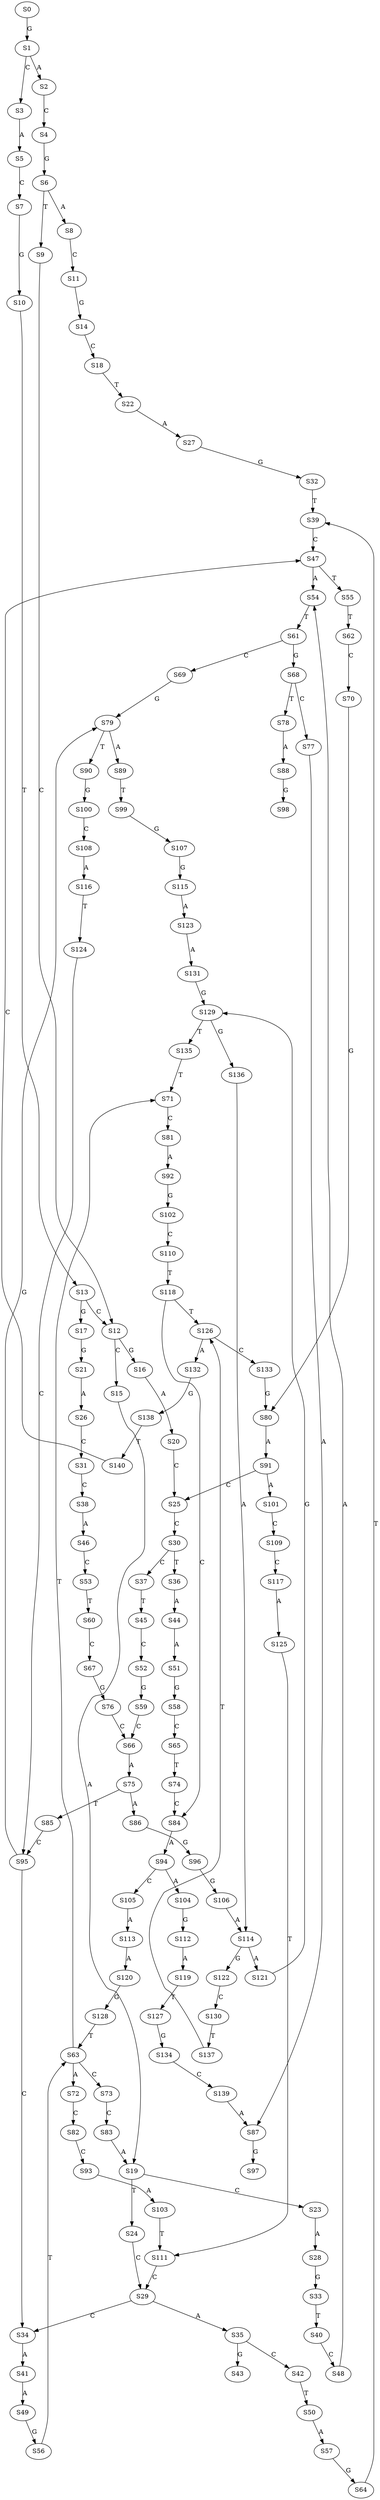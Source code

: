 strict digraph  {
	S0 -> S1 [ label = G ];
	S1 -> S2 [ label = A ];
	S1 -> S3 [ label = C ];
	S2 -> S4 [ label = C ];
	S3 -> S5 [ label = A ];
	S4 -> S6 [ label = G ];
	S5 -> S7 [ label = C ];
	S6 -> S8 [ label = A ];
	S6 -> S9 [ label = T ];
	S7 -> S10 [ label = G ];
	S8 -> S11 [ label = C ];
	S9 -> S12 [ label = C ];
	S10 -> S13 [ label = T ];
	S11 -> S14 [ label = G ];
	S12 -> S15 [ label = C ];
	S12 -> S16 [ label = G ];
	S13 -> S12 [ label = C ];
	S13 -> S17 [ label = G ];
	S14 -> S18 [ label = C ];
	S15 -> S19 [ label = A ];
	S16 -> S20 [ label = A ];
	S17 -> S21 [ label = G ];
	S18 -> S22 [ label = T ];
	S19 -> S23 [ label = C ];
	S19 -> S24 [ label = T ];
	S20 -> S25 [ label = C ];
	S21 -> S26 [ label = A ];
	S22 -> S27 [ label = A ];
	S23 -> S28 [ label = A ];
	S24 -> S29 [ label = C ];
	S25 -> S30 [ label = C ];
	S26 -> S31 [ label = C ];
	S27 -> S32 [ label = G ];
	S28 -> S33 [ label = G ];
	S29 -> S34 [ label = C ];
	S29 -> S35 [ label = A ];
	S30 -> S36 [ label = T ];
	S30 -> S37 [ label = C ];
	S31 -> S38 [ label = C ];
	S32 -> S39 [ label = T ];
	S33 -> S40 [ label = T ];
	S34 -> S41 [ label = A ];
	S35 -> S42 [ label = C ];
	S35 -> S43 [ label = G ];
	S36 -> S44 [ label = A ];
	S37 -> S45 [ label = T ];
	S38 -> S46 [ label = A ];
	S39 -> S47 [ label = C ];
	S40 -> S48 [ label = C ];
	S41 -> S49 [ label = A ];
	S42 -> S50 [ label = T ];
	S44 -> S51 [ label = A ];
	S45 -> S52 [ label = C ];
	S46 -> S53 [ label = C ];
	S47 -> S54 [ label = A ];
	S47 -> S55 [ label = T ];
	S48 -> S54 [ label = A ];
	S49 -> S56 [ label = G ];
	S50 -> S57 [ label = A ];
	S51 -> S58 [ label = G ];
	S52 -> S59 [ label = G ];
	S53 -> S60 [ label = T ];
	S54 -> S61 [ label = T ];
	S55 -> S62 [ label = T ];
	S56 -> S63 [ label = T ];
	S57 -> S64 [ label = G ];
	S58 -> S65 [ label = C ];
	S59 -> S66 [ label = C ];
	S60 -> S67 [ label = C ];
	S61 -> S68 [ label = G ];
	S61 -> S69 [ label = C ];
	S62 -> S70 [ label = C ];
	S63 -> S71 [ label = T ];
	S63 -> S72 [ label = A ];
	S63 -> S73 [ label = C ];
	S64 -> S39 [ label = T ];
	S65 -> S74 [ label = T ];
	S66 -> S75 [ label = A ];
	S67 -> S76 [ label = G ];
	S68 -> S77 [ label = C ];
	S68 -> S78 [ label = T ];
	S69 -> S79 [ label = G ];
	S70 -> S80 [ label = G ];
	S71 -> S81 [ label = C ];
	S72 -> S82 [ label = C ];
	S73 -> S83 [ label = C ];
	S74 -> S84 [ label = C ];
	S75 -> S85 [ label = T ];
	S75 -> S86 [ label = A ];
	S76 -> S66 [ label = C ];
	S77 -> S87 [ label = A ];
	S78 -> S88 [ label = A ];
	S79 -> S89 [ label = A ];
	S79 -> S90 [ label = T ];
	S80 -> S91 [ label = A ];
	S81 -> S92 [ label = A ];
	S82 -> S93 [ label = C ];
	S83 -> S19 [ label = A ];
	S84 -> S94 [ label = A ];
	S85 -> S95 [ label = C ];
	S86 -> S96 [ label = G ];
	S87 -> S97 [ label = G ];
	S88 -> S98 [ label = G ];
	S89 -> S99 [ label = T ];
	S90 -> S100 [ label = G ];
	S91 -> S101 [ label = A ];
	S91 -> S25 [ label = C ];
	S92 -> S102 [ label = G ];
	S93 -> S103 [ label = A ];
	S94 -> S104 [ label = A ];
	S94 -> S105 [ label = C ];
	S95 -> S34 [ label = C ];
	S95 -> S79 [ label = G ];
	S96 -> S106 [ label = G ];
	S99 -> S107 [ label = G ];
	S100 -> S108 [ label = C ];
	S101 -> S109 [ label = C ];
	S102 -> S110 [ label = C ];
	S103 -> S111 [ label = T ];
	S104 -> S112 [ label = G ];
	S105 -> S113 [ label = A ];
	S106 -> S114 [ label = A ];
	S107 -> S115 [ label = G ];
	S108 -> S116 [ label = A ];
	S109 -> S117 [ label = C ];
	S110 -> S118 [ label = T ];
	S111 -> S29 [ label = C ];
	S112 -> S119 [ label = A ];
	S113 -> S120 [ label = A ];
	S114 -> S121 [ label = A ];
	S114 -> S122 [ label = G ];
	S115 -> S123 [ label = A ];
	S116 -> S124 [ label = T ];
	S117 -> S125 [ label = A ];
	S118 -> S126 [ label = T ];
	S118 -> S84 [ label = C ];
	S119 -> S127 [ label = T ];
	S120 -> S128 [ label = G ];
	S121 -> S129 [ label = G ];
	S122 -> S130 [ label = C ];
	S123 -> S131 [ label = A ];
	S124 -> S95 [ label = C ];
	S125 -> S111 [ label = T ];
	S126 -> S132 [ label = A ];
	S126 -> S133 [ label = C ];
	S127 -> S134 [ label = G ];
	S128 -> S63 [ label = T ];
	S129 -> S135 [ label = T ];
	S129 -> S136 [ label = G ];
	S130 -> S137 [ label = T ];
	S131 -> S129 [ label = G ];
	S132 -> S138 [ label = G ];
	S133 -> S80 [ label = G ];
	S134 -> S139 [ label = C ];
	S135 -> S71 [ label = T ];
	S136 -> S114 [ label = A ];
	S137 -> S126 [ label = T ];
	S138 -> S140 [ label = T ];
	S139 -> S87 [ label = A ];
	S140 -> S47 [ label = C ];
}
